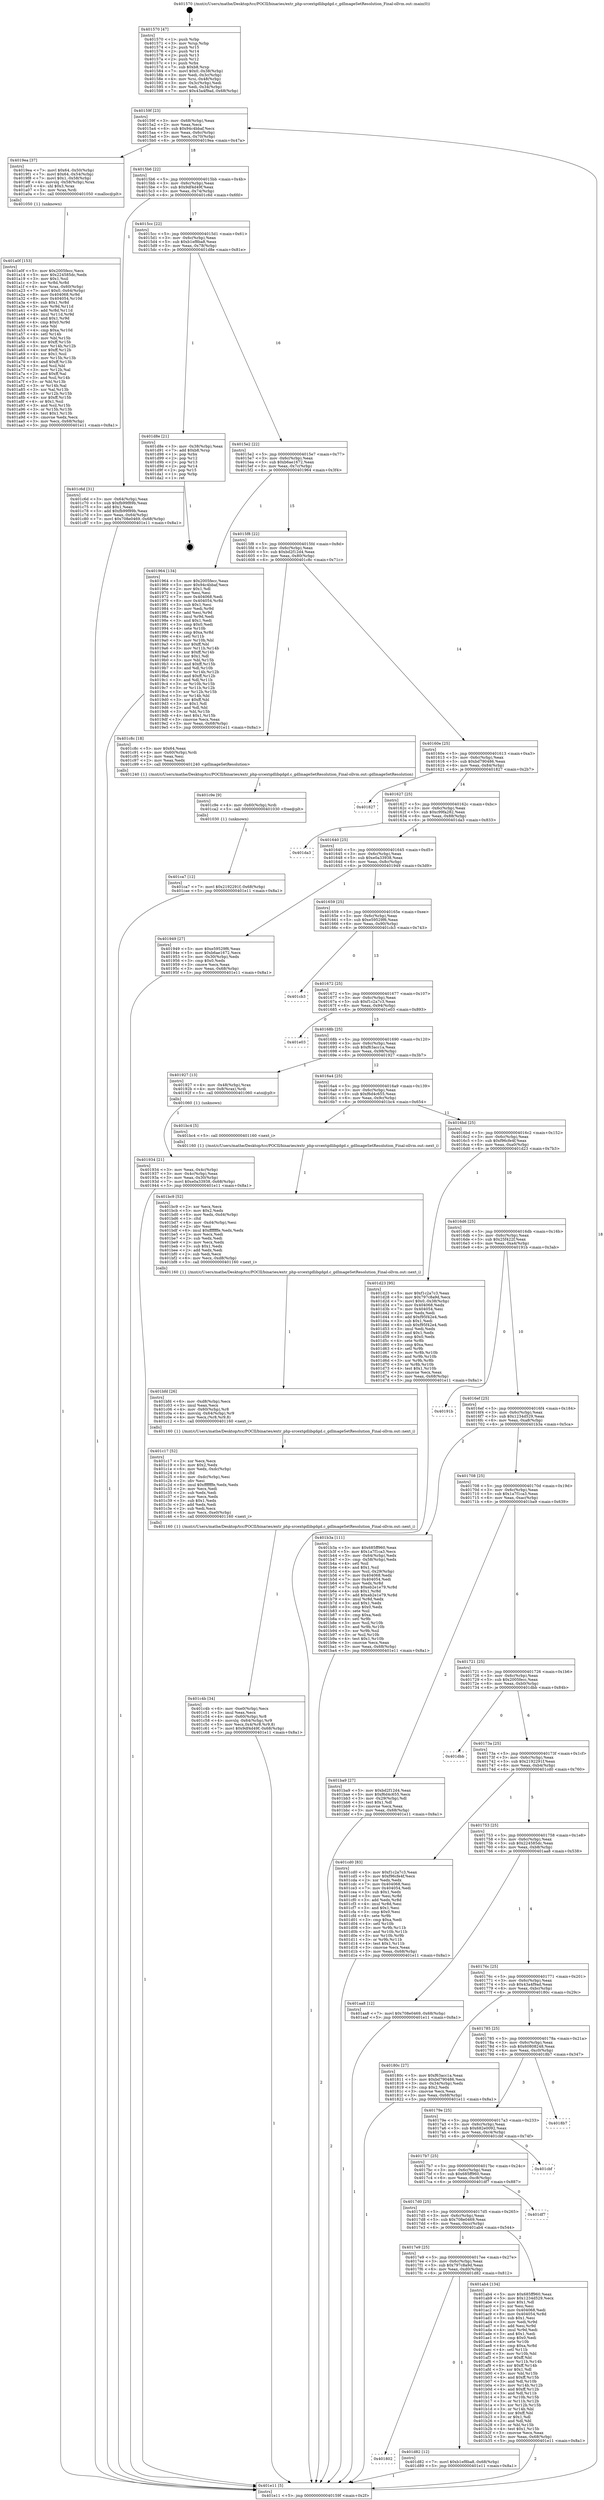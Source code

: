 digraph "0x401570" {
  label = "0x401570 (/mnt/c/Users/mathe/Desktop/tcc/POCII/binaries/extr_php-srcextgdlibgdgd.c_gdImageSetResolution_Final-ollvm.out::main(0))"
  labelloc = "t"
  node[shape=record]

  Entry [label="",width=0.3,height=0.3,shape=circle,fillcolor=black,style=filled]
  "0x40159f" [label="{
     0x40159f [23]\l
     | [instrs]\l
     &nbsp;&nbsp;0x40159f \<+3\>: mov -0x68(%rbp),%eax\l
     &nbsp;&nbsp;0x4015a2 \<+2\>: mov %eax,%ecx\l
     &nbsp;&nbsp;0x4015a4 \<+6\>: sub $0x94c4bbaf,%ecx\l
     &nbsp;&nbsp;0x4015aa \<+3\>: mov %eax,-0x6c(%rbp)\l
     &nbsp;&nbsp;0x4015ad \<+3\>: mov %ecx,-0x70(%rbp)\l
     &nbsp;&nbsp;0x4015b0 \<+6\>: je 00000000004019ea \<main+0x47a\>\l
  }"]
  "0x4019ea" [label="{
     0x4019ea [37]\l
     | [instrs]\l
     &nbsp;&nbsp;0x4019ea \<+7\>: movl $0x64,-0x50(%rbp)\l
     &nbsp;&nbsp;0x4019f1 \<+7\>: movl $0x64,-0x54(%rbp)\l
     &nbsp;&nbsp;0x4019f8 \<+7\>: movl $0x1,-0x58(%rbp)\l
     &nbsp;&nbsp;0x4019ff \<+4\>: movslq -0x58(%rbp),%rax\l
     &nbsp;&nbsp;0x401a03 \<+4\>: shl $0x3,%rax\l
     &nbsp;&nbsp;0x401a07 \<+3\>: mov %rax,%rdi\l
     &nbsp;&nbsp;0x401a0a \<+5\>: call 0000000000401050 \<malloc@plt\>\l
     | [calls]\l
     &nbsp;&nbsp;0x401050 \{1\} (unknown)\l
  }"]
  "0x4015b6" [label="{
     0x4015b6 [22]\l
     | [instrs]\l
     &nbsp;&nbsp;0x4015b6 \<+5\>: jmp 00000000004015bb \<main+0x4b\>\l
     &nbsp;&nbsp;0x4015bb \<+3\>: mov -0x6c(%rbp),%eax\l
     &nbsp;&nbsp;0x4015be \<+5\>: sub $0x9df4d49f,%eax\l
     &nbsp;&nbsp;0x4015c3 \<+3\>: mov %eax,-0x74(%rbp)\l
     &nbsp;&nbsp;0x4015c6 \<+6\>: je 0000000000401c6d \<main+0x6fd\>\l
  }"]
  Exit [label="",width=0.3,height=0.3,shape=circle,fillcolor=black,style=filled,peripheries=2]
  "0x401c6d" [label="{
     0x401c6d [31]\l
     | [instrs]\l
     &nbsp;&nbsp;0x401c6d \<+3\>: mov -0x64(%rbp),%eax\l
     &nbsp;&nbsp;0x401c70 \<+5\>: sub $0xfb99f89b,%eax\l
     &nbsp;&nbsp;0x401c75 \<+3\>: add $0x1,%eax\l
     &nbsp;&nbsp;0x401c78 \<+5\>: add $0xfb99f89b,%eax\l
     &nbsp;&nbsp;0x401c7d \<+3\>: mov %eax,-0x64(%rbp)\l
     &nbsp;&nbsp;0x401c80 \<+7\>: movl $0x708e0469,-0x68(%rbp)\l
     &nbsp;&nbsp;0x401c87 \<+5\>: jmp 0000000000401e11 \<main+0x8a1\>\l
  }"]
  "0x4015cc" [label="{
     0x4015cc [22]\l
     | [instrs]\l
     &nbsp;&nbsp;0x4015cc \<+5\>: jmp 00000000004015d1 \<main+0x61\>\l
     &nbsp;&nbsp;0x4015d1 \<+3\>: mov -0x6c(%rbp),%eax\l
     &nbsp;&nbsp;0x4015d4 \<+5\>: sub $0xb1ef8ba8,%eax\l
     &nbsp;&nbsp;0x4015d9 \<+3\>: mov %eax,-0x78(%rbp)\l
     &nbsp;&nbsp;0x4015dc \<+6\>: je 0000000000401d8e \<main+0x81e\>\l
  }"]
  "0x401802" [label="{
     0x401802\l
  }", style=dashed]
  "0x401d8e" [label="{
     0x401d8e [21]\l
     | [instrs]\l
     &nbsp;&nbsp;0x401d8e \<+3\>: mov -0x38(%rbp),%eax\l
     &nbsp;&nbsp;0x401d91 \<+7\>: add $0xb8,%rsp\l
     &nbsp;&nbsp;0x401d98 \<+1\>: pop %rbx\l
     &nbsp;&nbsp;0x401d99 \<+2\>: pop %r12\l
     &nbsp;&nbsp;0x401d9b \<+2\>: pop %r13\l
     &nbsp;&nbsp;0x401d9d \<+2\>: pop %r14\l
     &nbsp;&nbsp;0x401d9f \<+2\>: pop %r15\l
     &nbsp;&nbsp;0x401da1 \<+1\>: pop %rbp\l
     &nbsp;&nbsp;0x401da2 \<+1\>: ret\l
  }"]
  "0x4015e2" [label="{
     0x4015e2 [22]\l
     | [instrs]\l
     &nbsp;&nbsp;0x4015e2 \<+5\>: jmp 00000000004015e7 \<main+0x77\>\l
     &nbsp;&nbsp;0x4015e7 \<+3\>: mov -0x6c(%rbp),%eax\l
     &nbsp;&nbsp;0x4015ea \<+5\>: sub $0xb6ae1672,%eax\l
     &nbsp;&nbsp;0x4015ef \<+3\>: mov %eax,-0x7c(%rbp)\l
     &nbsp;&nbsp;0x4015f2 \<+6\>: je 0000000000401964 \<main+0x3f4\>\l
  }"]
  "0x401d82" [label="{
     0x401d82 [12]\l
     | [instrs]\l
     &nbsp;&nbsp;0x401d82 \<+7\>: movl $0xb1ef8ba8,-0x68(%rbp)\l
     &nbsp;&nbsp;0x401d89 \<+5\>: jmp 0000000000401e11 \<main+0x8a1\>\l
  }"]
  "0x401964" [label="{
     0x401964 [134]\l
     | [instrs]\l
     &nbsp;&nbsp;0x401964 \<+5\>: mov $0x2005fecc,%eax\l
     &nbsp;&nbsp;0x401969 \<+5\>: mov $0x94c4bbaf,%ecx\l
     &nbsp;&nbsp;0x40196e \<+2\>: mov $0x1,%dl\l
     &nbsp;&nbsp;0x401970 \<+2\>: xor %esi,%esi\l
     &nbsp;&nbsp;0x401972 \<+7\>: mov 0x404068,%edi\l
     &nbsp;&nbsp;0x401979 \<+8\>: mov 0x404054,%r8d\l
     &nbsp;&nbsp;0x401981 \<+3\>: sub $0x1,%esi\l
     &nbsp;&nbsp;0x401984 \<+3\>: mov %edi,%r9d\l
     &nbsp;&nbsp;0x401987 \<+3\>: add %esi,%r9d\l
     &nbsp;&nbsp;0x40198a \<+4\>: imul %r9d,%edi\l
     &nbsp;&nbsp;0x40198e \<+3\>: and $0x1,%edi\l
     &nbsp;&nbsp;0x401991 \<+3\>: cmp $0x0,%edi\l
     &nbsp;&nbsp;0x401994 \<+4\>: sete %r10b\l
     &nbsp;&nbsp;0x401998 \<+4\>: cmp $0xa,%r8d\l
     &nbsp;&nbsp;0x40199c \<+4\>: setl %r11b\l
     &nbsp;&nbsp;0x4019a0 \<+3\>: mov %r10b,%bl\l
     &nbsp;&nbsp;0x4019a3 \<+3\>: xor $0xff,%bl\l
     &nbsp;&nbsp;0x4019a6 \<+3\>: mov %r11b,%r14b\l
     &nbsp;&nbsp;0x4019a9 \<+4\>: xor $0xff,%r14b\l
     &nbsp;&nbsp;0x4019ad \<+3\>: xor $0x1,%dl\l
     &nbsp;&nbsp;0x4019b0 \<+3\>: mov %bl,%r15b\l
     &nbsp;&nbsp;0x4019b3 \<+4\>: and $0xff,%r15b\l
     &nbsp;&nbsp;0x4019b7 \<+3\>: and %dl,%r10b\l
     &nbsp;&nbsp;0x4019ba \<+3\>: mov %r14b,%r12b\l
     &nbsp;&nbsp;0x4019bd \<+4\>: and $0xff,%r12b\l
     &nbsp;&nbsp;0x4019c1 \<+3\>: and %dl,%r11b\l
     &nbsp;&nbsp;0x4019c4 \<+3\>: or %r10b,%r15b\l
     &nbsp;&nbsp;0x4019c7 \<+3\>: or %r11b,%r12b\l
     &nbsp;&nbsp;0x4019ca \<+3\>: xor %r12b,%r15b\l
     &nbsp;&nbsp;0x4019cd \<+3\>: or %r14b,%bl\l
     &nbsp;&nbsp;0x4019d0 \<+3\>: xor $0xff,%bl\l
     &nbsp;&nbsp;0x4019d3 \<+3\>: or $0x1,%dl\l
     &nbsp;&nbsp;0x4019d6 \<+2\>: and %dl,%bl\l
     &nbsp;&nbsp;0x4019d8 \<+3\>: or %bl,%r15b\l
     &nbsp;&nbsp;0x4019db \<+4\>: test $0x1,%r15b\l
     &nbsp;&nbsp;0x4019df \<+3\>: cmovne %ecx,%eax\l
     &nbsp;&nbsp;0x4019e2 \<+3\>: mov %eax,-0x68(%rbp)\l
     &nbsp;&nbsp;0x4019e5 \<+5\>: jmp 0000000000401e11 \<main+0x8a1\>\l
  }"]
  "0x4015f8" [label="{
     0x4015f8 [22]\l
     | [instrs]\l
     &nbsp;&nbsp;0x4015f8 \<+5\>: jmp 00000000004015fd \<main+0x8d\>\l
     &nbsp;&nbsp;0x4015fd \<+3\>: mov -0x6c(%rbp),%eax\l
     &nbsp;&nbsp;0x401600 \<+5\>: sub $0xbd2f12d4,%eax\l
     &nbsp;&nbsp;0x401605 \<+3\>: mov %eax,-0x80(%rbp)\l
     &nbsp;&nbsp;0x401608 \<+6\>: je 0000000000401c8c \<main+0x71c\>\l
  }"]
  "0x401ca7" [label="{
     0x401ca7 [12]\l
     | [instrs]\l
     &nbsp;&nbsp;0x401ca7 \<+7\>: movl $0x2192291f,-0x68(%rbp)\l
     &nbsp;&nbsp;0x401cae \<+5\>: jmp 0000000000401e11 \<main+0x8a1\>\l
  }"]
  "0x401c8c" [label="{
     0x401c8c [18]\l
     | [instrs]\l
     &nbsp;&nbsp;0x401c8c \<+5\>: mov $0x64,%eax\l
     &nbsp;&nbsp;0x401c91 \<+4\>: mov -0x60(%rbp),%rdi\l
     &nbsp;&nbsp;0x401c95 \<+2\>: mov %eax,%esi\l
     &nbsp;&nbsp;0x401c97 \<+2\>: mov %eax,%edx\l
     &nbsp;&nbsp;0x401c99 \<+5\>: call 0000000000401240 \<gdImageSetResolution\>\l
     | [calls]\l
     &nbsp;&nbsp;0x401240 \{1\} (/mnt/c/Users/mathe/Desktop/tcc/POCII/binaries/extr_php-srcextgdlibgdgd.c_gdImageSetResolution_Final-ollvm.out::gdImageSetResolution)\l
  }"]
  "0x40160e" [label="{
     0x40160e [25]\l
     | [instrs]\l
     &nbsp;&nbsp;0x40160e \<+5\>: jmp 0000000000401613 \<main+0xa3\>\l
     &nbsp;&nbsp;0x401613 \<+3\>: mov -0x6c(%rbp),%eax\l
     &nbsp;&nbsp;0x401616 \<+5\>: sub $0xbd790486,%eax\l
     &nbsp;&nbsp;0x40161b \<+6\>: mov %eax,-0x84(%rbp)\l
     &nbsp;&nbsp;0x401621 \<+6\>: je 0000000000401827 \<main+0x2b7\>\l
  }"]
  "0x401c9e" [label="{
     0x401c9e [9]\l
     | [instrs]\l
     &nbsp;&nbsp;0x401c9e \<+4\>: mov -0x60(%rbp),%rdi\l
     &nbsp;&nbsp;0x401ca2 \<+5\>: call 0000000000401030 \<free@plt\>\l
     | [calls]\l
     &nbsp;&nbsp;0x401030 \{1\} (unknown)\l
  }"]
  "0x401827" [label="{
     0x401827\l
  }", style=dashed]
  "0x401627" [label="{
     0x401627 [25]\l
     | [instrs]\l
     &nbsp;&nbsp;0x401627 \<+5\>: jmp 000000000040162c \<main+0xbc\>\l
     &nbsp;&nbsp;0x40162c \<+3\>: mov -0x6c(%rbp),%eax\l
     &nbsp;&nbsp;0x40162f \<+5\>: sub $0xc99fa282,%eax\l
     &nbsp;&nbsp;0x401634 \<+6\>: mov %eax,-0x88(%rbp)\l
     &nbsp;&nbsp;0x40163a \<+6\>: je 0000000000401da3 \<main+0x833\>\l
  }"]
  "0x401c4b" [label="{
     0x401c4b [34]\l
     | [instrs]\l
     &nbsp;&nbsp;0x401c4b \<+6\>: mov -0xe0(%rbp),%ecx\l
     &nbsp;&nbsp;0x401c51 \<+3\>: imul %eax,%ecx\l
     &nbsp;&nbsp;0x401c54 \<+4\>: mov -0x60(%rbp),%r8\l
     &nbsp;&nbsp;0x401c58 \<+4\>: movslq -0x64(%rbp),%r9\l
     &nbsp;&nbsp;0x401c5c \<+5\>: mov %ecx,0x4(%r8,%r9,8)\l
     &nbsp;&nbsp;0x401c61 \<+7\>: movl $0x9df4d49f,-0x68(%rbp)\l
     &nbsp;&nbsp;0x401c68 \<+5\>: jmp 0000000000401e11 \<main+0x8a1\>\l
  }"]
  "0x401da3" [label="{
     0x401da3\l
  }", style=dashed]
  "0x401640" [label="{
     0x401640 [25]\l
     | [instrs]\l
     &nbsp;&nbsp;0x401640 \<+5\>: jmp 0000000000401645 \<main+0xd5\>\l
     &nbsp;&nbsp;0x401645 \<+3\>: mov -0x6c(%rbp),%eax\l
     &nbsp;&nbsp;0x401648 \<+5\>: sub $0xe0a33938,%eax\l
     &nbsp;&nbsp;0x40164d \<+6\>: mov %eax,-0x8c(%rbp)\l
     &nbsp;&nbsp;0x401653 \<+6\>: je 0000000000401949 \<main+0x3d9\>\l
  }"]
  "0x401c17" [label="{
     0x401c17 [52]\l
     | [instrs]\l
     &nbsp;&nbsp;0x401c17 \<+2\>: xor %ecx,%ecx\l
     &nbsp;&nbsp;0x401c19 \<+5\>: mov $0x2,%edx\l
     &nbsp;&nbsp;0x401c1e \<+6\>: mov %edx,-0xdc(%rbp)\l
     &nbsp;&nbsp;0x401c24 \<+1\>: cltd\l
     &nbsp;&nbsp;0x401c25 \<+6\>: mov -0xdc(%rbp),%esi\l
     &nbsp;&nbsp;0x401c2b \<+2\>: idiv %esi\l
     &nbsp;&nbsp;0x401c2d \<+6\>: imul $0xfffffffe,%edx,%edx\l
     &nbsp;&nbsp;0x401c33 \<+2\>: mov %ecx,%edi\l
     &nbsp;&nbsp;0x401c35 \<+2\>: sub %edx,%edi\l
     &nbsp;&nbsp;0x401c37 \<+2\>: mov %ecx,%edx\l
     &nbsp;&nbsp;0x401c39 \<+3\>: sub $0x1,%edx\l
     &nbsp;&nbsp;0x401c3c \<+2\>: add %edx,%edi\l
     &nbsp;&nbsp;0x401c3e \<+2\>: sub %edi,%ecx\l
     &nbsp;&nbsp;0x401c40 \<+6\>: mov %ecx,-0xe0(%rbp)\l
     &nbsp;&nbsp;0x401c46 \<+5\>: call 0000000000401160 \<next_i\>\l
     | [calls]\l
     &nbsp;&nbsp;0x401160 \{1\} (/mnt/c/Users/mathe/Desktop/tcc/POCII/binaries/extr_php-srcextgdlibgdgd.c_gdImageSetResolution_Final-ollvm.out::next_i)\l
  }"]
  "0x401949" [label="{
     0x401949 [27]\l
     | [instrs]\l
     &nbsp;&nbsp;0x401949 \<+5\>: mov $0xe59529f6,%eax\l
     &nbsp;&nbsp;0x40194e \<+5\>: mov $0xb6ae1672,%ecx\l
     &nbsp;&nbsp;0x401953 \<+3\>: mov -0x30(%rbp),%edx\l
     &nbsp;&nbsp;0x401956 \<+3\>: cmp $0x0,%edx\l
     &nbsp;&nbsp;0x401959 \<+3\>: cmove %ecx,%eax\l
     &nbsp;&nbsp;0x40195c \<+3\>: mov %eax,-0x68(%rbp)\l
     &nbsp;&nbsp;0x40195f \<+5\>: jmp 0000000000401e11 \<main+0x8a1\>\l
  }"]
  "0x401659" [label="{
     0x401659 [25]\l
     | [instrs]\l
     &nbsp;&nbsp;0x401659 \<+5\>: jmp 000000000040165e \<main+0xee\>\l
     &nbsp;&nbsp;0x40165e \<+3\>: mov -0x6c(%rbp),%eax\l
     &nbsp;&nbsp;0x401661 \<+5\>: sub $0xe59529f6,%eax\l
     &nbsp;&nbsp;0x401666 \<+6\>: mov %eax,-0x90(%rbp)\l
     &nbsp;&nbsp;0x40166c \<+6\>: je 0000000000401cb3 \<main+0x743\>\l
  }"]
  "0x401bfd" [label="{
     0x401bfd [26]\l
     | [instrs]\l
     &nbsp;&nbsp;0x401bfd \<+6\>: mov -0xd8(%rbp),%ecx\l
     &nbsp;&nbsp;0x401c03 \<+3\>: imul %eax,%ecx\l
     &nbsp;&nbsp;0x401c06 \<+4\>: mov -0x60(%rbp),%r8\l
     &nbsp;&nbsp;0x401c0a \<+4\>: movslq -0x64(%rbp),%r9\l
     &nbsp;&nbsp;0x401c0e \<+4\>: mov %ecx,(%r8,%r9,8)\l
     &nbsp;&nbsp;0x401c12 \<+5\>: call 0000000000401160 \<next_i\>\l
     | [calls]\l
     &nbsp;&nbsp;0x401160 \{1\} (/mnt/c/Users/mathe/Desktop/tcc/POCII/binaries/extr_php-srcextgdlibgdgd.c_gdImageSetResolution_Final-ollvm.out::next_i)\l
  }"]
  "0x401cb3" [label="{
     0x401cb3\l
  }", style=dashed]
  "0x401672" [label="{
     0x401672 [25]\l
     | [instrs]\l
     &nbsp;&nbsp;0x401672 \<+5\>: jmp 0000000000401677 \<main+0x107\>\l
     &nbsp;&nbsp;0x401677 \<+3\>: mov -0x6c(%rbp),%eax\l
     &nbsp;&nbsp;0x40167a \<+5\>: sub $0xf1c2a7c3,%eax\l
     &nbsp;&nbsp;0x40167f \<+6\>: mov %eax,-0x94(%rbp)\l
     &nbsp;&nbsp;0x401685 \<+6\>: je 0000000000401e03 \<main+0x893\>\l
  }"]
  "0x401bc9" [label="{
     0x401bc9 [52]\l
     | [instrs]\l
     &nbsp;&nbsp;0x401bc9 \<+2\>: xor %ecx,%ecx\l
     &nbsp;&nbsp;0x401bcb \<+5\>: mov $0x2,%edx\l
     &nbsp;&nbsp;0x401bd0 \<+6\>: mov %edx,-0xd4(%rbp)\l
     &nbsp;&nbsp;0x401bd6 \<+1\>: cltd\l
     &nbsp;&nbsp;0x401bd7 \<+6\>: mov -0xd4(%rbp),%esi\l
     &nbsp;&nbsp;0x401bdd \<+2\>: idiv %esi\l
     &nbsp;&nbsp;0x401bdf \<+6\>: imul $0xfffffffe,%edx,%edx\l
     &nbsp;&nbsp;0x401be5 \<+2\>: mov %ecx,%edi\l
     &nbsp;&nbsp;0x401be7 \<+2\>: sub %edx,%edi\l
     &nbsp;&nbsp;0x401be9 \<+2\>: mov %ecx,%edx\l
     &nbsp;&nbsp;0x401beb \<+3\>: sub $0x1,%edx\l
     &nbsp;&nbsp;0x401bee \<+2\>: add %edx,%edi\l
     &nbsp;&nbsp;0x401bf0 \<+2\>: sub %edi,%ecx\l
     &nbsp;&nbsp;0x401bf2 \<+6\>: mov %ecx,-0xd8(%rbp)\l
     &nbsp;&nbsp;0x401bf8 \<+5\>: call 0000000000401160 \<next_i\>\l
     | [calls]\l
     &nbsp;&nbsp;0x401160 \{1\} (/mnt/c/Users/mathe/Desktop/tcc/POCII/binaries/extr_php-srcextgdlibgdgd.c_gdImageSetResolution_Final-ollvm.out::next_i)\l
  }"]
  "0x401e03" [label="{
     0x401e03\l
  }", style=dashed]
  "0x40168b" [label="{
     0x40168b [25]\l
     | [instrs]\l
     &nbsp;&nbsp;0x40168b \<+5\>: jmp 0000000000401690 \<main+0x120\>\l
     &nbsp;&nbsp;0x401690 \<+3\>: mov -0x6c(%rbp),%eax\l
     &nbsp;&nbsp;0x401693 \<+5\>: sub $0xf63acc1a,%eax\l
     &nbsp;&nbsp;0x401698 \<+6\>: mov %eax,-0x98(%rbp)\l
     &nbsp;&nbsp;0x40169e \<+6\>: je 0000000000401927 \<main+0x3b7\>\l
  }"]
  "0x4017e9" [label="{
     0x4017e9 [25]\l
     | [instrs]\l
     &nbsp;&nbsp;0x4017e9 \<+5\>: jmp 00000000004017ee \<main+0x27e\>\l
     &nbsp;&nbsp;0x4017ee \<+3\>: mov -0x6c(%rbp),%eax\l
     &nbsp;&nbsp;0x4017f1 \<+5\>: sub $0x797c8a9d,%eax\l
     &nbsp;&nbsp;0x4017f6 \<+6\>: mov %eax,-0xd0(%rbp)\l
     &nbsp;&nbsp;0x4017fc \<+6\>: je 0000000000401d82 \<main+0x812\>\l
  }"]
  "0x401927" [label="{
     0x401927 [13]\l
     | [instrs]\l
     &nbsp;&nbsp;0x401927 \<+4\>: mov -0x48(%rbp),%rax\l
     &nbsp;&nbsp;0x40192b \<+4\>: mov 0x8(%rax),%rdi\l
     &nbsp;&nbsp;0x40192f \<+5\>: call 0000000000401060 \<atoi@plt\>\l
     | [calls]\l
     &nbsp;&nbsp;0x401060 \{1\} (unknown)\l
  }"]
  "0x4016a4" [label="{
     0x4016a4 [25]\l
     | [instrs]\l
     &nbsp;&nbsp;0x4016a4 \<+5\>: jmp 00000000004016a9 \<main+0x139\>\l
     &nbsp;&nbsp;0x4016a9 \<+3\>: mov -0x6c(%rbp),%eax\l
     &nbsp;&nbsp;0x4016ac \<+5\>: sub $0xf6d4c655,%eax\l
     &nbsp;&nbsp;0x4016b1 \<+6\>: mov %eax,-0x9c(%rbp)\l
     &nbsp;&nbsp;0x4016b7 \<+6\>: je 0000000000401bc4 \<main+0x654\>\l
  }"]
  "0x401ab4" [label="{
     0x401ab4 [134]\l
     | [instrs]\l
     &nbsp;&nbsp;0x401ab4 \<+5\>: mov $0x685ff960,%eax\l
     &nbsp;&nbsp;0x401ab9 \<+5\>: mov $0x1234d529,%ecx\l
     &nbsp;&nbsp;0x401abe \<+2\>: mov $0x1,%dl\l
     &nbsp;&nbsp;0x401ac0 \<+2\>: xor %esi,%esi\l
     &nbsp;&nbsp;0x401ac2 \<+7\>: mov 0x404068,%edi\l
     &nbsp;&nbsp;0x401ac9 \<+8\>: mov 0x404054,%r8d\l
     &nbsp;&nbsp;0x401ad1 \<+3\>: sub $0x1,%esi\l
     &nbsp;&nbsp;0x401ad4 \<+3\>: mov %edi,%r9d\l
     &nbsp;&nbsp;0x401ad7 \<+3\>: add %esi,%r9d\l
     &nbsp;&nbsp;0x401ada \<+4\>: imul %r9d,%edi\l
     &nbsp;&nbsp;0x401ade \<+3\>: and $0x1,%edi\l
     &nbsp;&nbsp;0x401ae1 \<+3\>: cmp $0x0,%edi\l
     &nbsp;&nbsp;0x401ae4 \<+4\>: sete %r10b\l
     &nbsp;&nbsp;0x401ae8 \<+4\>: cmp $0xa,%r8d\l
     &nbsp;&nbsp;0x401aec \<+4\>: setl %r11b\l
     &nbsp;&nbsp;0x401af0 \<+3\>: mov %r10b,%bl\l
     &nbsp;&nbsp;0x401af3 \<+3\>: xor $0xff,%bl\l
     &nbsp;&nbsp;0x401af6 \<+3\>: mov %r11b,%r14b\l
     &nbsp;&nbsp;0x401af9 \<+4\>: xor $0xff,%r14b\l
     &nbsp;&nbsp;0x401afd \<+3\>: xor $0x1,%dl\l
     &nbsp;&nbsp;0x401b00 \<+3\>: mov %bl,%r15b\l
     &nbsp;&nbsp;0x401b03 \<+4\>: and $0xff,%r15b\l
     &nbsp;&nbsp;0x401b07 \<+3\>: and %dl,%r10b\l
     &nbsp;&nbsp;0x401b0a \<+3\>: mov %r14b,%r12b\l
     &nbsp;&nbsp;0x401b0d \<+4\>: and $0xff,%r12b\l
     &nbsp;&nbsp;0x401b11 \<+3\>: and %dl,%r11b\l
     &nbsp;&nbsp;0x401b14 \<+3\>: or %r10b,%r15b\l
     &nbsp;&nbsp;0x401b17 \<+3\>: or %r11b,%r12b\l
     &nbsp;&nbsp;0x401b1a \<+3\>: xor %r12b,%r15b\l
     &nbsp;&nbsp;0x401b1d \<+3\>: or %r14b,%bl\l
     &nbsp;&nbsp;0x401b20 \<+3\>: xor $0xff,%bl\l
     &nbsp;&nbsp;0x401b23 \<+3\>: or $0x1,%dl\l
     &nbsp;&nbsp;0x401b26 \<+2\>: and %dl,%bl\l
     &nbsp;&nbsp;0x401b28 \<+3\>: or %bl,%r15b\l
     &nbsp;&nbsp;0x401b2b \<+4\>: test $0x1,%r15b\l
     &nbsp;&nbsp;0x401b2f \<+3\>: cmovne %ecx,%eax\l
     &nbsp;&nbsp;0x401b32 \<+3\>: mov %eax,-0x68(%rbp)\l
     &nbsp;&nbsp;0x401b35 \<+5\>: jmp 0000000000401e11 \<main+0x8a1\>\l
  }"]
  "0x401bc4" [label="{
     0x401bc4 [5]\l
     | [instrs]\l
     &nbsp;&nbsp;0x401bc4 \<+5\>: call 0000000000401160 \<next_i\>\l
     | [calls]\l
     &nbsp;&nbsp;0x401160 \{1\} (/mnt/c/Users/mathe/Desktop/tcc/POCII/binaries/extr_php-srcextgdlibgdgd.c_gdImageSetResolution_Final-ollvm.out::next_i)\l
  }"]
  "0x4016bd" [label="{
     0x4016bd [25]\l
     | [instrs]\l
     &nbsp;&nbsp;0x4016bd \<+5\>: jmp 00000000004016c2 \<main+0x152\>\l
     &nbsp;&nbsp;0x4016c2 \<+3\>: mov -0x6c(%rbp),%eax\l
     &nbsp;&nbsp;0x4016c5 \<+5\>: sub $0xf96cfe4f,%eax\l
     &nbsp;&nbsp;0x4016ca \<+6\>: mov %eax,-0xa0(%rbp)\l
     &nbsp;&nbsp;0x4016d0 \<+6\>: je 0000000000401d23 \<main+0x7b3\>\l
  }"]
  "0x4017d0" [label="{
     0x4017d0 [25]\l
     | [instrs]\l
     &nbsp;&nbsp;0x4017d0 \<+5\>: jmp 00000000004017d5 \<main+0x265\>\l
     &nbsp;&nbsp;0x4017d5 \<+3\>: mov -0x6c(%rbp),%eax\l
     &nbsp;&nbsp;0x4017d8 \<+5\>: sub $0x708e0469,%eax\l
     &nbsp;&nbsp;0x4017dd \<+6\>: mov %eax,-0xcc(%rbp)\l
     &nbsp;&nbsp;0x4017e3 \<+6\>: je 0000000000401ab4 \<main+0x544\>\l
  }"]
  "0x401d23" [label="{
     0x401d23 [95]\l
     | [instrs]\l
     &nbsp;&nbsp;0x401d23 \<+5\>: mov $0xf1c2a7c3,%eax\l
     &nbsp;&nbsp;0x401d28 \<+5\>: mov $0x797c8a9d,%ecx\l
     &nbsp;&nbsp;0x401d2d \<+7\>: movl $0x0,-0x38(%rbp)\l
     &nbsp;&nbsp;0x401d34 \<+7\>: mov 0x404068,%edx\l
     &nbsp;&nbsp;0x401d3b \<+7\>: mov 0x404054,%esi\l
     &nbsp;&nbsp;0x401d42 \<+2\>: mov %edx,%edi\l
     &nbsp;&nbsp;0x401d44 \<+6\>: add $0xf95f42e4,%edi\l
     &nbsp;&nbsp;0x401d4a \<+3\>: sub $0x1,%edi\l
     &nbsp;&nbsp;0x401d4d \<+6\>: sub $0xf95f42e4,%edi\l
     &nbsp;&nbsp;0x401d53 \<+3\>: imul %edi,%edx\l
     &nbsp;&nbsp;0x401d56 \<+3\>: and $0x1,%edx\l
     &nbsp;&nbsp;0x401d59 \<+3\>: cmp $0x0,%edx\l
     &nbsp;&nbsp;0x401d5c \<+4\>: sete %r8b\l
     &nbsp;&nbsp;0x401d60 \<+3\>: cmp $0xa,%esi\l
     &nbsp;&nbsp;0x401d63 \<+4\>: setl %r9b\l
     &nbsp;&nbsp;0x401d67 \<+3\>: mov %r8b,%r10b\l
     &nbsp;&nbsp;0x401d6a \<+3\>: and %r9b,%r10b\l
     &nbsp;&nbsp;0x401d6d \<+3\>: xor %r9b,%r8b\l
     &nbsp;&nbsp;0x401d70 \<+3\>: or %r8b,%r10b\l
     &nbsp;&nbsp;0x401d73 \<+4\>: test $0x1,%r10b\l
     &nbsp;&nbsp;0x401d77 \<+3\>: cmovne %ecx,%eax\l
     &nbsp;&nbsp;0x401d7a \<+3\>: mov %eax,-0x68(%rbp)\l
     &nbsp;&nbsp;0x401d7d \<+5\>: jmp 0000000000401e11 \<main+0x8a1\>\l
  }"]
  "0x4016d6" [label="{
     0x4016d6 [25]\l
     | [instrs]\l
     &nbsp;&nbsp;0x4016d6 \<+5\>: jmp 00000000004016db \<main+0x16b\>\l
     &nbsp;&nbsp;0x4016db \<+3\>: mov -0x6c(%rbp),%eax\l
     &nbsp;&nbsp;0x4016de \<+5\>: sub $0x25f422f,%eax\l
     &nbsp;&nbsp;0x4016e3 \<+6\>: mov %eax,-0xa4(%rbp)\l
     &nbsp;&nbsp;0x4016e9 \<+6\>: je 000000000040191b \<main+0x3ab\>\l
  }"]
  "0x401df7" [label="{
     0x401df7\l
  }", style=dashed]
  "0x40191b" [label="{
     0x40191b\l
  }", style=dashed]
  "0x4016ef" [label="{
     0x4016ef [25]\l
     | [instrs]\l
     &nbsp;&nbsp;0x4016ef \<+5\>: jmp 00000000004016f4 \<main+0x184\>\l
     &nbsp;&nbsp;0x4016f4 \<+3\>: mov -0x6c(%rbp),%eax\l
     &nbsp;&nbsp;0x4016f7 \<+5\>: sub $0x1234d529,%eax\l
     &nbsp;&nbsp;0x4016fc \<+6\>: mov %eax,-0xa8(%rbp)\l
     &nbsp;&nbsp;0x401702 \<+6\>: je 0000000000401b3a \<main+0x5ca\>\l
  }"]
  "0x4017b7" [label="{
     0x4017b7 [25]\l
     | [instrs]\l
     &nbsp;&nbsp;0x4017b7 \<+5\>: jmp 00000000004017bc \<main+0x24c\>\l
     &nbsp;&nbsp;0x4017bc \<+3\>: mov -0x6c(%rbp),%eax\l
     &nbsp;&nbsp;0x4017bf \<+5\>: sub $0x685ff960,%eax\l
     &nbsp;&nbsp;0x4017c4 \<+6\>: mov %eax,-0xc8(%rbp)\l
     &nbsp;&nbsp;0x4017ca \<+6\>: je 0000000000401df7 \<main+0x887\>\l
  }"]
  "0x401b3a" [label="{
     0x401b3a [111]\l
     | [instrs]\l
     &nbsp;&nbsp;0x401b3a \<+5\>: mov $0x685ff960,%eax\l
     &nbsp;&nbsp;0x401b3f \<+5\>: mov $0x1a7f1ca3,%ecx\l
     &nbsp;&nbsp;0x401b44 \<+3\>: mov -0x64(%rbp),%edx\l
     &nbsp;&nbsp;0x401b47 \<+3\>: cmp -0x58(%rbp),%edx\l
     &nbsp;&nbsp;0x401b4a \<+4\>: setl %sil\l
     &nbsp;&nbsp;0x401b4e \<+4\>: and $0x1,%sil\l
     &nbsp;&nbsp;0x401b52 \<+4\>: mov %sil,-0x29(%rbp)\l
     &nbsp;&nbsp;0x401b56 \<+7\>: mov 0x404068,%edx\l
     &nbsp;&nbsp;0x401b5d \<+7\>: mov 0x404054,%edi\l
     &nbsp;&nbsp;0x401b64 \<+3\>: mov %edx,%r8d\l
     &nbsp;&nbsp;0x401b67 \<+7\>: sub $0xeb2e1e79,%r8d\l
     &nbsp;&nbsp;0x401b6e \<+4\>: sub $0x1,%r8d\l
     &nbsp;&nbsp;0x401b72 \<+7\>: add $0xeb2e1e79,%r8d\l
     &nbsp;&nbsp;0x401b79 \<+4\>: imul %r8d,%edx\l
     &nbsp;&nbsp;0x401b7d \<+3\>: and $0x1,%edx\l
     &nbsp;&nbsp;0x401b80 \<+3\>: cmp $0x0,%edx\l
     &nbsp;&nbsp;0x401b83 \<+4\>: sete %sil\l
     &nbsp;&nbsp;0x401b87 \<+3\>: cmp $0xa,%edi\l
     &nbsp;&nbsp;0x401b8a \<+4\>: setl %r9b\l
     &nbsp;&nbsp;0x401b8e \<+3\>: mov %sil,%r10b\l
     &nbsp;&nbsp;0x401b91 \<+3\>: and %r9b,%r10b\l
     &nbsp;&nbsp;0x401b94 \<+3\>: xor %r9b,%sil\l
     &nbsp;&nbsp;0x401b97 \<+3\>: or %sil,%r10b\l
     &nbsp;&nbsp;0x401b9a \<+4\>: test $0x1,%r10b\l
     &nbsp;&nbsp;0x401b9e \<+3\>: cmovne %ecx,%eax\l
     &nbsp;&nbsp;0x401ba1 \<+3\>: mov %eax,-0x68(%rbp)\l
     &nbsp;&nbsp;0x401ba4 \<+5\>: jmp 0000000000401e11 \<main+0x8a1\>\l
  }"]
  "0x401708" [label="{
     0x401708 [25]\l
     | [instrs]\l
     &nbsp;&nbsp;0x401708 \<+5\>: jmp 000000000040170d \<main+0x19d\>\l
     &nbsp;&nbsp;0x40170d \<+3\>: mov -0x6c(%rbp),%eax\l
     &nbsp;&nbsp;0x401710 \<+5\>: sub $0x1a7f1ca3,%eax\l
     &nbsp;&nbsp;0x401715 \<+6\>: mov %eax,-0xac(%rbp)\l
     &nbsp;&nbsp;0x40171b \<+6\>: je 0000000000401ba9 \<main+0x639\>\l
  }"]
  "0x401cbf" [label="{
     0x401cbf\l
  }", style=dashed]
  "0x401ba9" [label="{
     0x401ba9 [27]\l
     | [instrs]\l
     &nbsp;&nbsp;0x401ba9 \<+5\>: mov $0xbd2f12d4,%eax\l
     &nbsp;&nbsp;0x401bae \<+5\>: mov $0xf6d4c655,%ecx\l
     &nbsp;&nbsp;0x401bb3 \<+3\>: mov -0x29(%rbp),%dl\l
     &nbsp;&nbsp;0x401bb6 \<+3\>: test $0x1,%dl\l
     &nbsp;&nbsp;0x401bb9 \<+3\>: cmovne %ecx,%eax\l
     &nbsp;&nbsp;0x401bbc \<+3\>: mov %eax,-0x68(%rbp)\l
     &nbsp;&nbsp;0x401bbf \<+5\>: jmp 0000000000401e11 \<main+0x8a1\>\l
  }"]
  "0x401721" [label="{
     0x401721 [25]\l
     | [instrs]\l
     &nbsp;&nbsp;0x401721 \<+5\>: jmp 0000000000401726 \<main+0x1b6\>\l
     &nbsp;&nbsp;0x401726 \<+3\>: mov -0x6c(%rbp),%eax\l
     &nbsp;&nbsp;0x401729 \<+5\>: sub $0x2005fecc,%eax\l
     &nbsp;&nbsp;0x40172e \<+6\>: mov %eax,-0xb0(%rbp)\l
     &nbsp;&nbsp;0x401734 \<+6\>: je 0000000000401dbb \<main+0x84b\>\l
  }"]
  "0x40179e" [label="{
     0x40179e [25]\l
     | [instrs]\l
     &nbsp;&nbsp;0x40179e \<+5\>: jmp 00000000004017a3 \<main+0x233\>\l
     &nbsp;&nbsp;0x4017a3 \<+3\>: mov -0x6c(%rbp),%eax\l
     &nbsp;&nbsp;0x4017a6 \<+5\>: sub $0x682e0092,%eax\l
     &nbsp;&nbsp;0x4017ab \<+6\>: mov %eax,-0xc4(%rbp)\l
     &nbsp;&nbsp;0x4017b1 \<+6\>: je 0000000000401cbf \<main+0x74f\>\l
  }"]
  "0x401dbb" [label="{
     0x401dbb\l
  }", style=dashed]
  "0x40173a" [label="{
     0x40173a [25]\l
     | [instrs]\l
     &nbsp;&nbsp;0x40173a \<+5\>: jmp 000000000040173f \<main+0x1cf\>\l
     &nbsp;&nbsp;0x40173f \<+3\>: mov -0x6c(%rbp),%eax\l
     &nbsp;&nbsp;0x401742 \<+5\>: sub $0x2192291f,%eax\l
     &nbsp;&nbsp;0x401747 \<+6\>: mov %eax,-0xb4(%rbp)\l
     &nbsp;&nbsp;0x40174d \<+6\>: je 0000000000401cd0 \<main+0x760\>\l
  }"]
  "0x4018b7" [label="{
     0x4018b7\l
  }", style=dashed]
  "0x401cd0" [label="{
     0x401cd0 [83]\l
     | [instrs]\l
     &nbsp;&nbsp;0x401cd0 \<+5\>: mov $0xf1c2a7c3,%eax\l
     &nbsp;&nbsp;0x401cd5 \<+5\>: mov $0xf96cfe4f,%ecx\l
     &nbsp;&nbsp;0x401cda \<+2\>: xor %edx,%edx\l
     &nbsp;&nbsp;0x401cdc \<+7\>: mov 0x404068,%esi\l
     &nbsp;&nbsp;0x401ce3 \<+7\>: mov 0x404054,%edi\l
     &nbsp;&nbsp;0x401cea \<+3\>: sub $0x1,%edx\l
     &nbsp;&nbsp;0x401ced \<+3\>: mov %esi,%r8d\l
     &nbsp;&nbsp;0x401cf0 \<+3\>: add %edx,%r8d\l
     &nbsp;&nbsp;0x401cf3 \<+4\>: imul %r8d,%esi\l
     &nbsp;&nbsp;0x401cf7 \<+3\>: and $0x1,%esi\l
     &nbsp;&nbsp;0x401cfa \<+3\>: cmp $0x0,%esi\l
     &nbsp;&nbsp;0x401cfd \<+4\>: sete %r9b\l
     &nbsp;&nbsp;0x401d01 \<+3\>: cmp $0xa,%edi\l
     &nbsp;&nbsp;0x401d04 \<+4\>: setl %r10b\l
     &nbsp;&nbsp;0x401d08 \<+3\>: mov %r9b,%r11b\l
     &nbsp;&nbsp;0x401d0b \<+3\>: and %r10b,%r11b\l
     &nbsp;&nbsp;0x401d0e \<+3\>: xor %r10b,%r9b\l
     &nbsp;&nbsp;0x401d11 \<+3\>: or %r9b,%r11b\l
     &nbsp;&nbsp;0x401d14 \<+4\>: test $0x1,%r11b\l
     &nbsp;&nbsp;0x401d18 \<+3\>: cmovne %ecx,%eax\l
     &nbsp;&nbsp;0x401d1b \<+3\>: mov %eax,-0x68(%rbp)\l
     &nbsp;&nbsp;0x401d1e \<+5\>: jmp 0000000000401e11 \<main+0x8a1\>\l
  }"]
  "0x401753" [label="{
     0x401753 [25]\l
     | [instrs]\l
     &nbsp;&nbsp;0x401753 \<+5\>: jmp 0000000000401758 \<main+0x1e8\>\l
     &nbsp;&nbsp;0x401758 \<+3\>: mov -0x6c(%rbp),%eax\l
     &nbsp;&nbsp;0x40175b \<+5\>: sub $0x224585dc,%eax\l
     &nbsp;&nbsp;0x401760 \<+6\>: mov %eax,-0xb8(%rbp)\l
     &nbsp;&nbsp;0x401766 \<+6\>: je 0000000000401aa8 \<main+0x538\>\l
  }"]
  "0x401a0f" [label="{
     0x401a0f [153]\l
     | [instrs]\l
     &nbsp;&nbsp;0x401a0f \<+5\>: mov $0x2005fecc,%ecx\l
     &nbsp;&nbsp;0x401a14 \<+5\>: mov $0x224585dc,%edx\l
     &nbsp;&nbsp;0x401a19 \<+3\>: mov $0x1,%sil\l
     &nbsp;&nbsp;0x401a1c \<+3\>: xor %r8d,%r8d\l
     &nbsp;&nbsp;0x401a1f \<+4\>: mov %rax,-0x60(%rbp)\l
     &nbsp;&nbsp;0x401a23 \<+7\>: movl $0x0,-0x64(%rbp)\l
     &nbsp;&nbsp;0x401a2a \<+8\>: mov 0x404068,%r9d\l
     &nbsp;&nbsp;0x401a32 \<+8\>: mov 0x404054,%r10d\l
     &nbsp;&nbsp;0x401a3a \<+4\>: sub $0x1,%r8d\l
     &nbsp;&nbsp;0x401a3e \<+3\>: mov %r9d,%r11d\l
     &nbsp;&nbsp;0x401a41 \<+3\>: add %r8d,%r11d\l
     &nbsp;&nbsp;0x401a44 \<+4\>: imul %r11d,%r9d\l
     &nbsp;&nbsp;0x401a48 \<+4\>: and $0x1,%r9d\l
     &nbsp;&nbsp;0x401a4c \<+4\>: cmp $0x0,%r9d\l
     &nbsp;&nbsp;0x401a50 \<+3\>: sete %bl\l
     &nbsp;&nbsp;0x401a53 \<+4\>: cmp $0xa,%r10d\l
     &nbsp;&nbsp;0x401a57 \<+4\>: setl %r14b\l
     &nbsp;&nbsp;0x401a5b \<+3\>: mov %bl,%r15b\l
     &nbsp;&nbsp;0x401a5e \<+4\>: xor $0xff,%r15b\l
     &nbsp;&nbsp;0x401a62 \<+3\>: mov %r14b,%r12b\l
     &nbsp;&nbsp;0x401a65 \<+4\>: xor $0xff,%r12b\l
     &nbsp;&nbsp;0x401a69 \<+4\>: xor $0x1,%sil\l
     &nbsp;&nbsp;0x401a6d \<+3\>: mov %r15b,%r13b\l
     &nbsp;&nbsp;0x401a70 \<+4\>: and $0xff,%r13b\l
     &nbsp;&nbsp;0x401a74 \<+3\>: and %sil,%bl\l
     &nbsp;&nbsp;0x401a77 \<+3\>: mov %r12b,%al\l
     &nbsp;&nbsp;0x401a7a \<+2\>: and $0xff,%al\l
     &nbsp;&nbsp;0x401a7c \<+3\>: and %sil,%r14b\l
     &nbsp;&nbsp;0x401a7f \<+3\>: or %bl,%r13b\l
     &nbsp;&nbsp;0x401a82 \<+3\>: or %r14b,%al\l
     &nbsp;&nbsp;0x401a85 \<+3\>: xor %al,%r13b\l
     &nbsp;&nbsp;0x401a88 \<+3\>: or %r12b,%r15b\l
     &nbsp;&nbsp;0x401a8b \<+4\>: xor $0xff,%r15b\l
     &nbsp;&nbsp;0x401a8f \<+4\>: or $0x1,%sil\l
     &nbsp;&nbsp;0x401a93 \<+3\>: and %sil,%r15b\l
     &nbsp;&nbsp;0x401a96 \<+3\>: or %r15b,%r13b\l
     &nbsp;&nbsp;0x401a99 \<+4\>: test $0x1,%r13b\l
     &nbsp;&nbsp;0x401a9d \<+3\>: cmovne %edx,%ecx\l
     &nbsp;&nbsp;0x401aa0 \<+3\>: mov %ecx,-0x68(%rbp)\l
     &nbsp;&nbsp;0x401aa3 \<+5\>: jmp 0000000000401e11 \<main+0x8a1\>\l
  }"]
  "0x401aa8" [label="{
     0x401aa8 [12]\l
     | [instrs]\l
     &nbsp;&nbsp;0x401aa8 \<+7\>: movl $0x708e0469,-0x68(%rbp)\l
     &nbsp;&nbsp;0x401aaf \<+5\>: jmp 0000000000401e11 \<main+0x8a1\>\l
  }"]
  "0x40176c" [label="{
     0x40176c [25]\l
     | [instrs]\l
     &nbsp;&nbsp;0x40176c \<+5\>: jmp 0000000000401771 \<main+0x201\>\l
     &nbsp;&nbsp;0x401771 \<+3\>: mov -0x6c(%rbp),%eax\l
     &nbsp;&nbsp;0x401774 \<+5\>: sub $0x43a4f9ad,%eax\l
     &nbsp;&nbsp;0x401779 \<+6\>: mov %eax,-0xbc(%rbp)\l
     &nbsp;&nbsp;0x40177f \<+6\>: je 000000000040180c \<main+0x29c\>\l
  }"]
  "0x401934" [label="{
     0x401934 [21]\l
     | [instrs]\l
     &nbsp;&nbsp;0x401934 \<+3\>: mov %eax,-0x4c(%rbp)\l
     &nbsp;&nbsp;0x401937 \<+3\>: mov -0x4c(%rbp),%eax\l
     &nbsp;&nbsp;0x40193a \<+3\>: mov %eax,-0x30(%rbp)\l
     &nbsp;&nbsp;0x40193d \<+7\>: movl $0xe0a33938,-0x68(%rbp)\l
     &nbsp;&nbsp;0x401944 \<+5\>: jmp 0000000000401e11 \<main+0x8a1\>\l
  }"]
  "0x40180c" [label="{
     0x40180c [27]\l
     | [instrs]\l
     &nbsp;&nbsp;0x40180c \<+5\>: mov $0xf63acc1a,%eax\l
     &nbsp;&nbsp;0x401811 \<+5\>: mov $0xbd790486,%ecx\l
     &nbsp;&nbsp;0x401816 \<+3\>: mov -0x34(%rbp),%edx\l
     &nbsp;&nbsp;0x401819 \<+3\>: cmp $0x2,%edx\l
     &nbsp;&nbsp;0x40181c \<+3\>: cmovne %ecx,%eax\l
     &nbsp;&nbsp;0x40181f \<+3\>: mov %eax,-0x68(%rbp)\l
     &nbsp;&nbsp;0x401822 \<+5\>: jmp 0000000000401e11 \<main+0x8a1\>\l
  }"]
  "0x401785" [label="{
     0x401785 [25]\l
     | [instrs]\l
     &nbsp;&nbsp;0x401785 \<+5\>: jmp 000000000040178a \<main+0x21a\>\l
     &nbsp;&nbsp;0x40178a \<+3\>: mov -0x6c(%rbp),%eax\l
     &nbsp;&nbsp;0x40178d \<+5\>: sub $0x60808248,%eax\l
     &nbsp;&nbsp;0x401792 \<+6\>: mov %eax,-0xc0(%rbp)\l
     &nbsp;&nbsp;0x401798 \<+6\>: je 00000000004018b7 \<main+0x347\>\l
  }"]
  "0x401e11" [label="{
     0x401e11 [5]\l
     | [instrs]\l
     &nbsp;&nbsp;0x401e11 \<+5\>: jmp 000000000040159f \<main+0x2f\>\l
  }"]
  "0x401570" [label="{
     0x401570 [47]\l
     | [instrs]\l
     &nbsp;&nbsp;0x401570 \<+1\>: push %rbp\l
     &nbsp;&nbsp;0x401571 \<+3\>: mov %rsp,%rbp\l
     &nbsp;&nbsp;0x401574 \<+2\>: push %r15\l
     &nbsp;&nbsp;0x401576 \<+2\>: push %r14\l
     &nbsp;&nbsp;0x401578 \<+2\>: push %r13\l
     &nbsp;&nbsp;0x40157a \<+2\>: push %r12\l
     &nbsp;&nbsp;0x40157c \<+1\>: push %rbx\l
     &nbsp;&nbsp;0x40157d \<+7\>: sub $0xb8,%rsp\l
     &nbsp;&nbsp;0x401584 \<+7\>: movl $0x0,-0x38(%rbp)\l
     &nbsp;&nbsp;0x40158b \<+3\>: mov %edi,-0x3c(%rbp)\l
     &nbsp;&nbsp;0x40158e \<+4\>: mov %rsi,-0x48(%rbp)\l
     &nbsp;&nbsp;0x401592 \<+3\>: mov -0x3c(%rbp),%edi\l
     &nbsp;&nbsp;0x401595 \<+3\>: mov %edi,-0x34(%rbp)\l
     &nbsp;&nbsp;0x401598 \<+7\>: movl $0x43a4f9ad,-0x68(%rbp)\l
  }"]
  Entry -> "0x401570" [label=" 1"]
  "0x40159f" -> "0x4019ea" [label=" 1"]
  "0x40159f" -> "0x4015b6" [label=" 18"]
  "0x401d8e" -> Exit [label=" 1"]
  "0x4015b6" -> "0x401c6d" [label=" 1"]
  "0x4015b6" -> "0x4015cc" [label=" 17"]
  "0x401d82" -> "0x401e11" [label=" 1"]
  "0x4015cc" -> "0x401d8e" [label=" 1"]
  "0x4015cc" -> "0x4015e2" [label=" 16"]
  "0x4017e9" -> "0x401802" [label=" 0"]
  "0x4015e2" -> "0x401964" [label=" 1"]
  "0x4015e2" -> "0x4015f8" [label=" 15"]
  "0x4017e9" -> "0x401d82" [label=" 1"]
  "0x4015f8" -> "0x401c8c" [label=" 1"]
  "0x4015f8" -> "0x40160e" [label=" 14"]
  "0x401d23" -> "0x401e11" [label=" 1"]
  "0x40160e" -> "0x401827" [label=" 0"]
  "0x40160e" -> "0x401627" [label=" 14"]
  "0x401cd0" -> "0x401e11" [label=" 1"]
  "0x401627" -> "0x401da3" [label=" 0"]
  "0x401627" -> "0x401640" [label=" 14"]
  "0x401ca7" -> "0x401e11" [label=" 1"]
  "0x401640" -> "0x401949" [label=" 1"]
  "0x401640" -> "0x401659" [label=" 13"]
  "0x401c9e" -> "0x401ca7" [label=" 1"]
  "0x401659" -> "0x401cb3" [label=" 0"]
  "0x401659" -> "0x401672" [label=" 13"]
  "0x401c8c" -> "0x401c9e" [label=" 1"]
  "0x401672" -> "0x401e03" [label=" 0"]
  "0x401672" -> "0x40168b" [label=" 13"]
  "0x401c6d" -> "0x401e11" [label=" 1"]
  "0x40168b" -> "0x401927" [label=" 1"]
  "0x40168b" -> "0x4016a4" [label=" 12"]
  "0x401c4b" -> "0x401e11" [label=" 1"]
  "0x4016a4" -> "0x401bc4" [label=" 1"]
  "0x4016a4" -> "0x4016bd" [label=" 11"]
  "0x401c17" -> "0x401c4b" [label=" 1"]
  "0x4016bd" -> "0x401d23" [label=" 1"]
  "0x4016bd" -> "0x4016d6" [label=" 10"]
  "0x401bc9" -> "0x401bfd" [label=" 1"]
  "0x4016d6" -> "0x40191b" [label=" 0"]
  "0x4016d6" -> "0x4016ef" [label=" 10"]
  "0x401bc4" -> "0x401bc9" [label=" 1"]
  "0x4016ef" -> "0x401b3a" [label=" 2"]
  "0x4016ef" -> "0x401708" [label=" 8"]
  "0x401b3a" -> "0x401e11" [label=" 2"]
  "0x401708" -> "0x401ba9" [label=" 2"]
  "0x401708" -> "0x401721" [label=" 6"]
  "0x401ab4" -> "0x401e11" [label=" 2"]
  "0x401721" -> "0x401dbb" [label=" 0"]
  "0x401721" -> "0x40173a" [label=" 6"]
  "0x4017d0" -> "0x401ab4" [label=" 2"]
  "0x40173a" -> "0x401cd0" [label=" 1"]
  "0x40173a" -> "0x401753" [label=" 5"]
  "0x401bfd" -> "0x401c17" [label=" 1"]
  "0x401753" -> "0x401aa8" [label=" 1"]
  "0x401753" -> "0x40176c" [label=" 4"]
  "0x4017b7" -> "0x401df7" [label=" 0"]
  "0x40176c" -> "0x40180c" [label=" 1"]
  "0x40176c" -> "0x401785" [label=" 3"]
  "0x40180c" -> "0x401e11" [label=" 1"]
  "0x401570" -> "0x40159f" [label=" 1"]
  "0x401e11" -> "0x40159f" [label=" 18"]
  "0x401927" -> "0x401934" [label=" 1"]
  "0x401934" -> "0x401e11" [label=" 1"]
  "0x401949" -> "0x401e11" [label=" 1"]
  "0x401964" -> "0x401e11" [label=" 1"]
  "0x4019ea" -> "0x401a0f" [label=" 1"]
  "0x401a0f" -> "0x401e11" [label=" 1"]
  "0x401aa8" -> "0x401e11" [label=" 1"]
  "0x4017b7" -> "0x4017d0" [label=" 3"]
  "0x401785" -> "0x4018b7" [label=" 0"]
  "0x401785" -> "0x40179e" [label=" 3"]
  "0x4017d0" -> "0x4017e9" [label=" 1"]
  "0x40179e" -> "0x401cbf" [label=" 0"]
  "0x40179e" -> "0x4017b7" [label=" 3"]
  "0x401ba9" -> "0x401e11" [label=" 2"]
}
